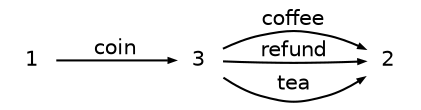 digraph g
{
   graph [rankdir=LR];
   edge [arrowsize=0.3,fontsize=10,fontname=Helvetica];
   node [shape=plaintext,width=.3,height=.2,fontsize=10,fontname=Helvetica];
   1->3 [label="coin"];
   3->2 [label="coffee"];
   3->2 [label="refund"];
   3->2 [label="tea"];
}
